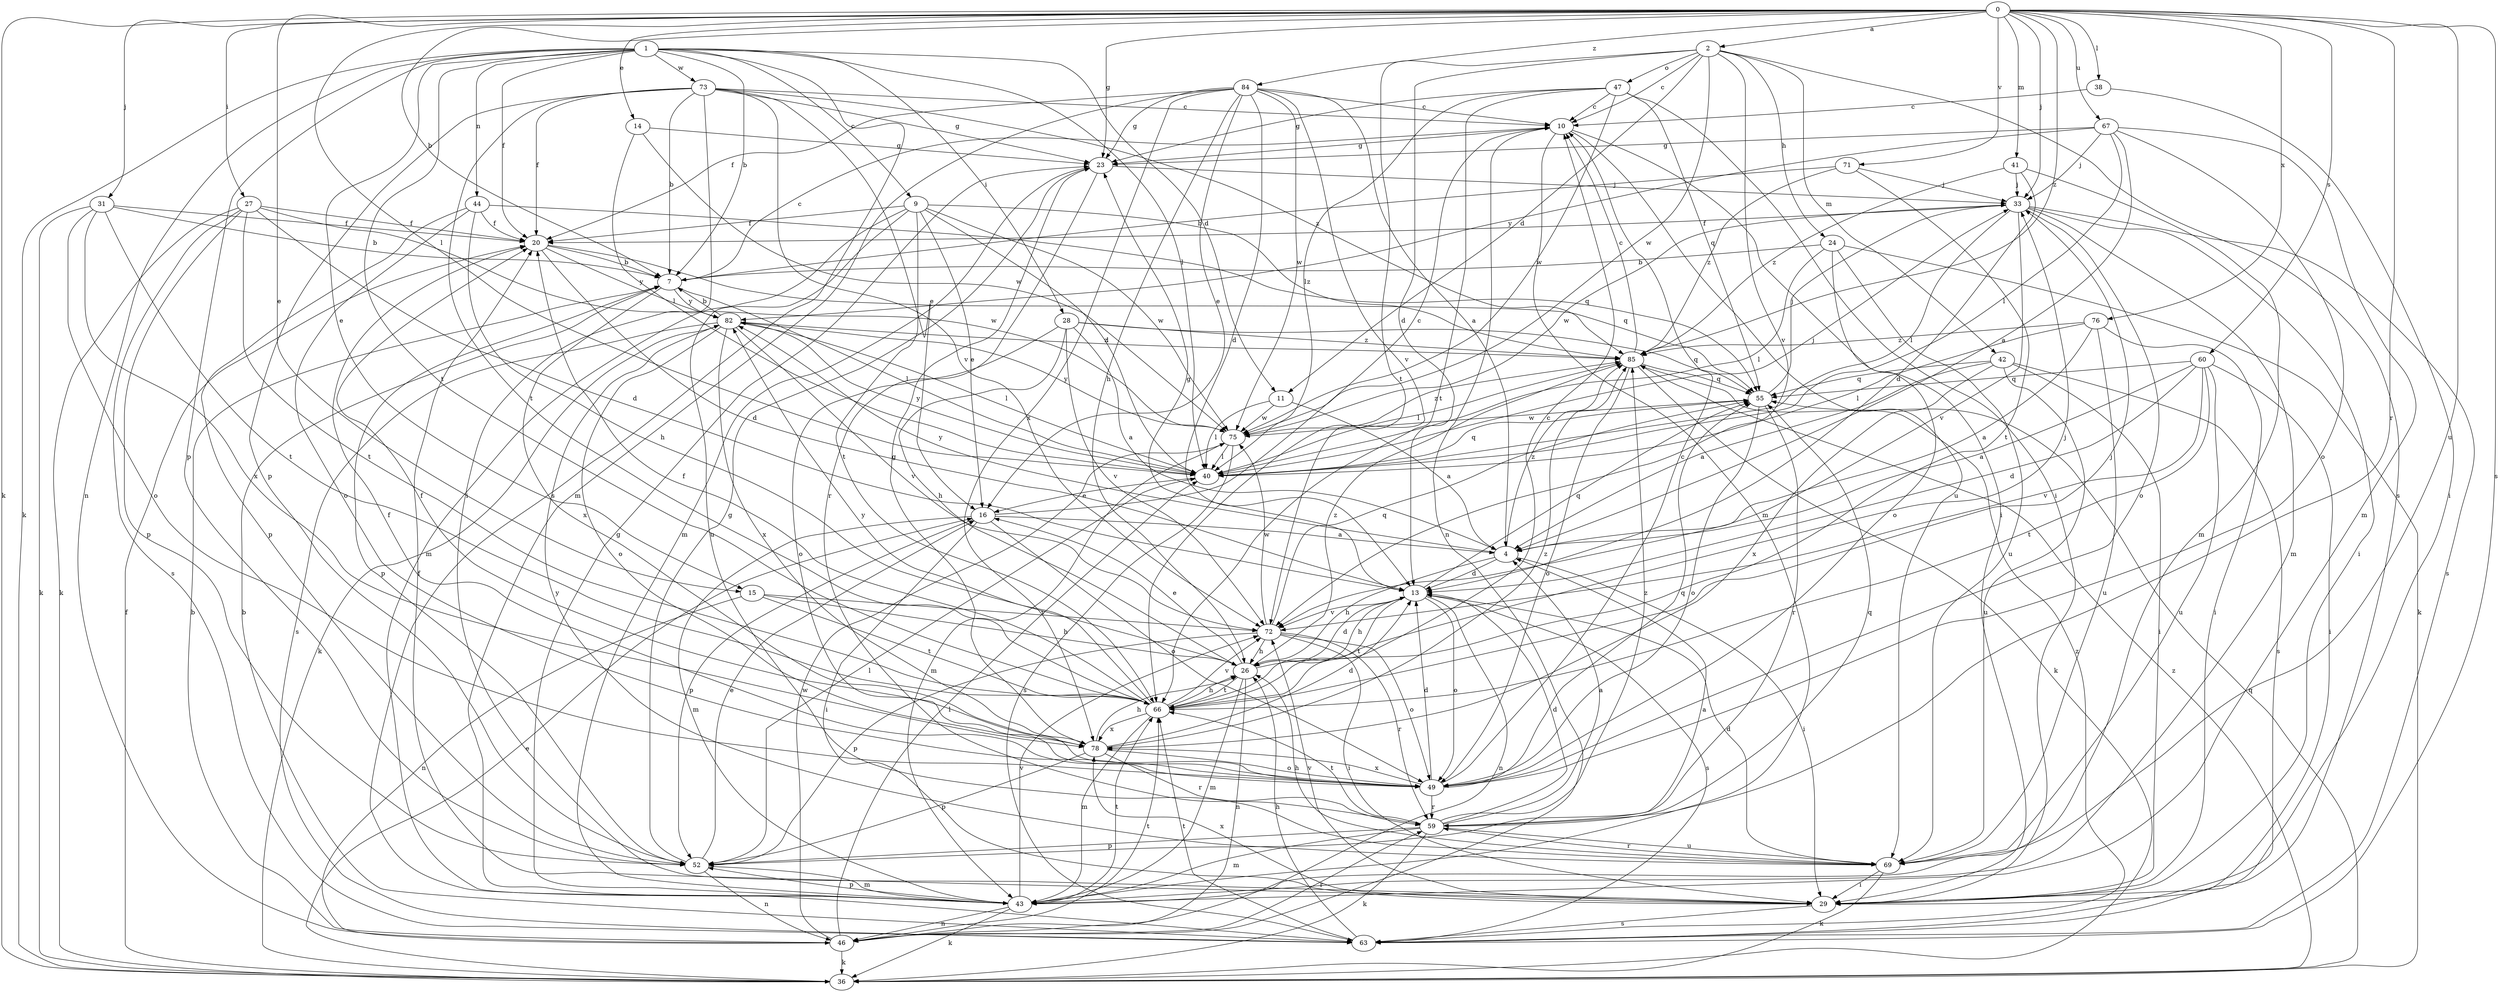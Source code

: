 strict digraph  {
0;
1;
2;
4;
7;
9;
10;
11;
13;
14;
15;
16;
20;
23;
24;
26;
27;
28;
29;
31;
33;
36;
38;
40;
41;
42;
43;
44;
46;
47;
49;
52;
55;
59;
60;
63;
66;
67;
69;
71;
72;
73;
75;
76;
78;
82;
84;
85;
0 -> 2  [label=a];
0 -> 7  [label=b];
0 -> 14  [label=e];
0 -> 15  [label=e];
0 -> 23  [label=g];
0 -> 27  [label=i];
0 -> 31  [label=j];
0 -> 33  [label=j];
0 -> 36  [label=k];
0 -> 38  [label=l];
0 -> 40  [label=l];
0 -> 41  [label=m];
0 -> 59  [label=r];
0 -> 60  [label=s];
0 -> 63  [label=s];
0 -> 67  [label=u];
0 -> 69  [label=u];
0 -> 71  [label=v];
0 -> 76  [label=x];
0 -> 84  [label=z];
0 -> 85  [label=z];
1 -> 7  [label=b];
1 -> 9  [label=c];
1 -> 11  [label=d];
1 -> 15  [label=e];
1 -> 20  [label=f];
1 -> 28  [label=i];
1 -> 36  [label=k];
1 -> 40  [label=l];
1 -> 44  [label=n];
1 -> 46  [label=n];
1 -> 52  [label=p];
1 -> 63  [label=s];
1 -> 66  [label=t];
1 -> 73  [label=w];
2 -> 10  [label=c];
2 -> 11  [label=d];
2 -> 13  [label=d];
2 -> 24  [label=h];
2 -> 42  [label=m];
2 -> 47  [label=o];
2 -> 63  [label=s];
2 -> 66  [label=t];
2 -> 72  [label=v];
2 -> 75  [label=w];
4 -> 13  [label=d];
4 -> 26  [label=h];
4 -> 29  [label=i];
4 -> 82  [label=y];
4 -> 85  [label=z];
7 -> 10  [label=c];
7 -> 40  [label=l];
7 -> 52  [label=p];
7 -> 78  [label=x];
7 -> 82  [label=y];
9 -> 16  [label=e];
9 -> 20  [label=f];
9 -> 40  [label=l];
9 -> 43  [label=m];
9 -> 66  [label=t];
9 -> 69  [label=u];
9 -> 75  [label=w];
9 -> 85  [label=z];
10 -> 23  [label=g];
10 -> 29  [label=i];
10 -> 43  [label=m];
10 -> 46  [label=n];
10 -> 69  [label=u];
11 -> 4  [label=a];
11 -> 40  [label=l];
11 -> 75  [label=w];
13 -> 23  [label=g];
13 -> 26  [label=h];
13 -> 46  [label=n];
13 -> 49  [label=o];
13 -> 55  [label=q];
13 -> 63  [label=s];
13 -> 66  [label=t];
13 -> 72  [label=v];
14 -> 23  [label=g];
14 -> 40  [label=l];
14 -> 75  [label=w];
15 -> 26  [label=h];
15 -> 46  [label=n];
15 -> 66  [label=t];
15 -> 72  [label=v];
16 -> 4  [label=a];
16 -> 10  [label=c];
16 -> 29  [label=i];
16 -> 43  [label=m];
16 -> 49  [label=o];
16 -> 52  [label=p];
20 -> 7  [label=b];
20 -> 13  [label=d];
20 -> 55  [label=q];
20 -> 82  [label=y];
23 -> 33  [label=j];
23 -> 43  [label=m];
23 -> 59  [label=r];
24 -> 7  [label=b];
24 -> 36  [label=k];
24 -> 40  [label=l];
24 -> 49  [label=o];
24 -> 69  [label=u];
26 -> 13  [label=d];
26 -> 16  [label=e];
26 -> 33  [label=j];
26 -> 43  [label=m];
26 -> 46  [label=n];
26 -> 66  [label=t];
26 -> 85  [label=z];
27 -> 13  [label=d];
27 -> 20  [label=f];
27 -> 36  [label=k];
27 -> 52  [label=p];
27 -> 63  [label=s];
27 -> 66  [label=t];
27 -> 75  [label=w];
28 -> 4  [label=a];
28 -> 26  [label=h];
28 -> 49  [label=o];
28 -> 55  [label=q];
28 -> 72  [label=v];
28 -> 85  [label=z];
29 -> 20  [label=f];
29 -> 63  [label=s];
29 -> 72  [label=v];
29 -> 78  [label=x];
31 -> 7  [label=b];
31 -> 20  [label=f];
31 -> 36  [label=k];
31 -> 49  [label=o];
31 -> 66  [label=t];
31 -> 78  [label=x];
33 -> 20  [label=f];
33 -> 29  [label=i];
33 -> 40  [label=l];
33 -> 43  [label=m];
33 -> 49  [label=o];
33 -> 63  [label=s];
33 -> 72  [label=v];
33 -> 75  [label=w];
36 -> 16  [label=e];
36 -> 20  [label=f];
36 -> 55  [label=q];
36 -> 85  [label=z];
38 -> 10  [label=c];
38 -> 29  [label=i];
40 -> 16  [label=e];
40 -> 33  [label=j];
40 -> 55  [label=q];
40 -> 82  [label=y];
41 -> 13  [label=d];
41 -> 33  [label=j];
41 -> 43  [label=m];
41 -> 85  [label=z];
42 -> 4  [label=a];
42 -> 29  [label=i];
42 -> 55  [label=q];
42 -> 63  [label=s];
42 -> 69  [label=u];
42 -> 78  [label=x];
43 -> 23  [label=g];
43 -> 36  [label=k];
43 -> 46  [label=n];
43 -> 52  [label=p];
43 -> 66  [label=t];
43 -> 72  [label=v];
44 -> 20  [label=f];
44 -> 26  [label=h];
44 -> 49  [label=o];
44 -> 52  [label=p];
44 -> 55  [label=q];
46 -> 7  [label=b];
46 -> 36  [label=k];
46 -> 40  [label=l];
46 -> 59  [label=r];
46 -> 66  [label=t];
46 -> 75  [label=w];
47 -> 10  [label=c];
47 -> 23  [label=g];
47 -> 29  [label=i];
47 -> 40  [label=l];
47 -> 55  [label=q];
47 -> 66  [label=t];
47 -> 75  [label=w];
49 -> 10  [label=c];
49 -> 13  [label=d];
49 -> 20  [label=f];
49 -> 55  [label=q];
49 -> 59  [label=r];
49 -> 78  [label=x];
52 -> 4  [label=a];
52 -> 16  [label=e];
52 -> 23  [label=g];
52 -> 40  [label=l];
52 -> 43  [label=m];
52 -> 46  [label=n];
55 -> 33  [label=j];
55 -> 49  [label=o];
55 -> 59  [label=r];
55 -> 75  [label=w];
59 -> 4  [label=a];
59 -> 13  [label=d];
59 -> 36  [label=k];
59 -> 43  [label=m];
59 -> 52  [label=p];
59 -> 55  [label=q];
59 -> 66  [label=t];
59 -> 69  [label=u];
59 -> 85  [label=z];
60 -> 4  [label=a];
60 -> 13  [label=d];
60 -> 29  [label=i];
60 -> 55  [label=q];
60 -> 66  [label=t];
60 -> 69  [label=u];
60 -> 72  [label=v];
63 -> 7  [label=b];
63 -> 26  [label=h];
63 -> 66  [label=t];
63 -> 85  [label=z];
66 -> 10  [label=c];
66 -> 20  [label=f];
66 -> 26  [label=h];
66 -> 33  [label=j];
66 -> 43  [label=m];
66 -> 72  [label=v];
66 -> 78  [label=x];
66 -> 82  [label=y];
67 -> 4  [label=a];
67 -> 23  [label=g];
67 -> 33  [label=j];
67 -> 40  [label=l];
67 -> 43  [label=m];
67 -> 49  [label=o];
67 -> 82  [label=y];
69 -> 13  [label=d];
69 -> 26  [label=h];
69 -> 29  [label=i];
69 -> 36  [label=k];
69 -> 59  [label=r];
69 -> 82  [label=y];
71 -> 7  [label=b];
71 -> 33  [label=j];
71 -> 66  [label=t];
71 -> 85  [label=z];
72 -> 26  [label=h];
72 -> 29  [label=i];
72 -> 49  [label=o];
72 -> 52  [label=p];
72 -> 55  [label=q];
72 -> 59  [label=r];
72 -> 75  [label=w];
73 -> 7  [label=b];
73 -> 10  [label=c];
73 -> 16  [label=e];
73 -> 20  [label=f];
73 -> 23  [label=g];
73 -> 29  [label=i];
73 -> 52  [label=p];
73 -> 66  [label=t];
73 -> 72  [label=v];
73 -> 85  [label=z];
75 -> 40  [label=l];
75 -> 43  [label=m];
75 -> 63  [label=s];
75 -> 82  [label=y];
75 -> 85  [label=z];
76 -> 4  [label=a];
76 -> 29  [label=i];
76 -> 40  [label=l];
76 -> 69  [label=u];
76 -> 85  [label=z];
78 -> 13  [label=d];
78 -> 20  [label=f];
78 -> 23  [label=g];
78 -> 26  [label=h];
78 -> 49  [label=o];
78 -> 52  [label=p];
78 -> 59  [label=r];
78 -> 85  [label=z];
82 -> 7  [label=b];
82 -> 36  [label=k];
82 -> 40  [label=l];
82 -> 49  [label=o];
82 -> 63  [label=s];
82 -> 72  [label=v];
82 -> 78  [label=x];
82 -> 85  [label=z];
84 -> 4  [label=a];
84 -> 10  [label=c];
84 -> 13  [label=d];
84 -> 16  [label=e];
84 -> 20  [label=f];
84 -> 23  [label=g];
84 -> 26  [label=h];
84 -> 43  [label=m];
84 -> 72  [label=v];
84 -> 75  [label=w];
84 -> 78  [label=x];
85 -> 10  [label=c];
85 -> 36  [label=k];
85 -> 40  [label=l];
85 -> 49  [label=o];
85 -> 55  [label=q];
}
